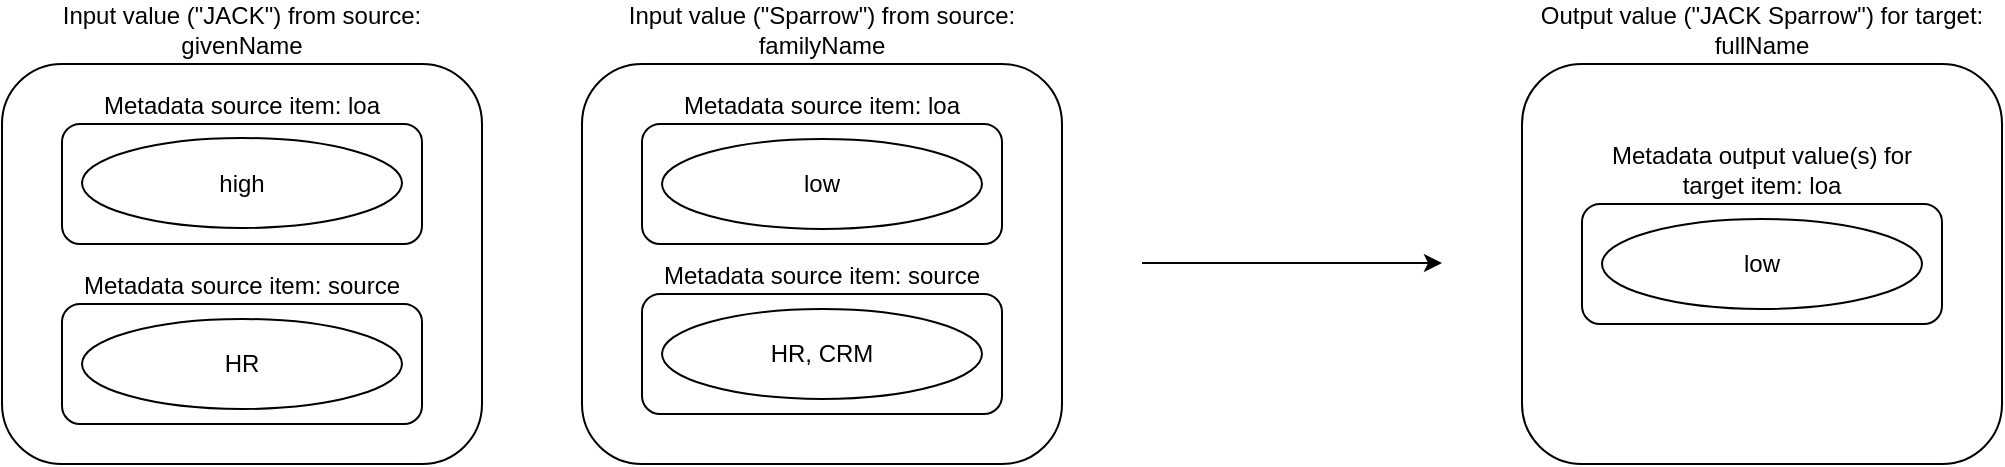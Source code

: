 <mxfile version="13.0.3" type="device"><diagram id="v3IsFIgTDXgeq8WP8AOi" name="Page-1"><mxGraphModel dx="1086" dy="966" grid="1" gridSize="10" guides="1" tooltips="1" connect="1" arrows="1" fold="1" page="1" pageScale="1" pageWidth="827" pageHeight="1169" math="0" shadow="0"><root><mxCell id="0"/><mxCell id="1" parent="0"/><mxCell id="Xc81RJJrHWK59JQxP8KU-1" style="edgeStyle=orthogonalEdgeStyle;rounded=0;orthogonalLoop=1;jettySize=auto;html=1;" parent="1" edge="1"><mxGeometry relative="1" as="geometry"><mxPoint x="800" y="329.5" as="sourcePoint"/><mxPoint x="950" y="329.5" as="targetPoint"/></mxGeometry></mxCell><mxCell id="Xc81RJJrHWK59JQxP8KU-2" value="Input value (&quot;Sparrow&quot;) from source: familyName" style="rounded=1;whiteSpace=wrap;html=1;labelPosition=center;verticalLabelPosition=top;align=center;verticalAlign=bottom;" parent="1" vertex="1"><mxGeometry x="520" y="230" width="240" height="200" as="geometry"/></mxCell><mxCell id="Xc81RJJrHWK59JQxP8KU-3" value="Metadata source item: loa" style="rounded=1;whiteSpace=wrap;html=1;labelPosition=center;verticalLabelPosition=top;align=center;verticalAlign=bottom;" parent="1" vertex="1"><mxGeometry x="550" y="260" width="180" height="60" as="geometry"/></mxCell><mxCell id="Xc81RJJrHWK59JQxP8KU-4" style="edgeStyle=orthogonalEdgeStyle;rounded=0;orthogonalLoop=1;jettySize=auto;html=1;exitX=1;exitY=0.5;exitDx=0;exitDy=0;entryX=0;entryY=0.5;entryDx=0;entryDy=0;" parent="1" edge="1"><mxGeometry relative="1" as="geometry"><mxPoint x="620" y="289.5" as="sourcePoint"/></mxGeometry></mxCell><mxCell id="Xc81RJJrHWK59JQxP8KU-16" value="Output value (&quot;JACK Sparrow&quot;) for target: fullName" style="rounded=1;whiteSpace=wrap;html=1;labelPosition=center;verticalLabelPosition=top;align=center;verticalAlign=bottom;" parent="1" vertex="1"><mxGeometry x="990" y="230" width="240" height="200" as="geometry"/></mxCell><mxCell id="Xc81RJJrHWK59JQxP8KU-17" value="Metadata output value(s) for target item: loa" style="rounded=1;whiteSpace=wrap;html=1;labelPosition=center;verticalLabelPosition=top;align=center;verticalAlign=bottom;" parent="1" vertex="1"><mxGeometry x="1020" y="300" width="180" height="60" as="geometry"/></mxCell><mxCell id="Xc81RJJrHWK59JQxP8KU-21" value="Input value (&quot;JACK&quot;) from source: givenName" style="rounded=1;whiteSpace=wrap;html=1;labelPosition=center;verticalLabelPosition=top;align=center;verticalAlign=bottom;" parent="1" vertex="1"><mxGeometry x="230" y="230" width="240" height="200" as="geometry"/></mxCell><mxCell id="Xc81RJJrHWK59JQxP8KU-22" value="Metadata source item: loa" style="rounded=1;whiteSpace=wrap;html=1;labelPosition=center;verticalLabelPosition=top;align=center;verticalAlign=bottom;" parent="1" vertex="1"><mxGeometry x="260" y="260" width="180" height="60" as="geometry"/></mxCell><mxCell id="Xc81RJJrHWK59JQxP8KU-25" value="high" style="ellipse;whiteSpace=wrap;html=1;" parent="1" vertex="1"><mxGeometry x="270" y="267" width="160" height="45" as="geometry"/></mxCell><mxCell id="Xc81RJJrHWK59JQxP8KU-26" value="Metadata source item: source" style="rounded=1;whiteSpace=wrap;html=1;labelPosition=center;verticalLabelPosition=top;align=center;verticalAlign=bottom;" parent="1" vertex="1"><mxGeometry x="260" y="350" width="180" height="60" as="geometry"/></mxCell><mxCell id="Xc81RJJrHWK59JQxP8KU-35" value="HR" style="ellipse;whiteSpace=wrap;html=1;" parent="1" vertex="1"><mxGeometry x="270" y="357.5" width="160" height="45" as="geometry"/></mxCell><mxCell id="Xc81RJJrHWK59JQxP8KU-43" value="Metadata source item: source" style="rounded=1;whiteSpace=wrap;html=1;labelPosition=center;verticalLabelPosition=top;align=center;verticalAlign=bottom;" parent="1" vertex="1"><mxGeometry x="550" y="345" width="180" height="60" as="geometry"/></mxCell><mxCell id="Xc81RJJrHWK59JQxP8KU-46" value="HR, CRM" style="ellipse;whiteSpace=wrap;html=1;" parent="1" vertex="1"><mxGeometry x="560" y="352.5" width="160" height="45" as="geometry"/></mxCell><mxCell id="Xc81RJJrHWK59JQxP8KU-48" value="low" style="ellipse;whiteSpace=wrap;html=1;" parent="1" vertex="1"><mxGeometry x="560" y="267.5" width="160" height="45" as="geometry"/></mxCell><mxCell id="Xc81RJJrHWK59JQxP8KU-52" value="low" style="ellipse;whiteSpace=wrap;html=1;" parent="1" vertex="1"><mxGeometry x="1030" y="307.5" width="160" height="45" as="geometry"/></mxCell></root></mxGraphModel></diagram></mxfile>